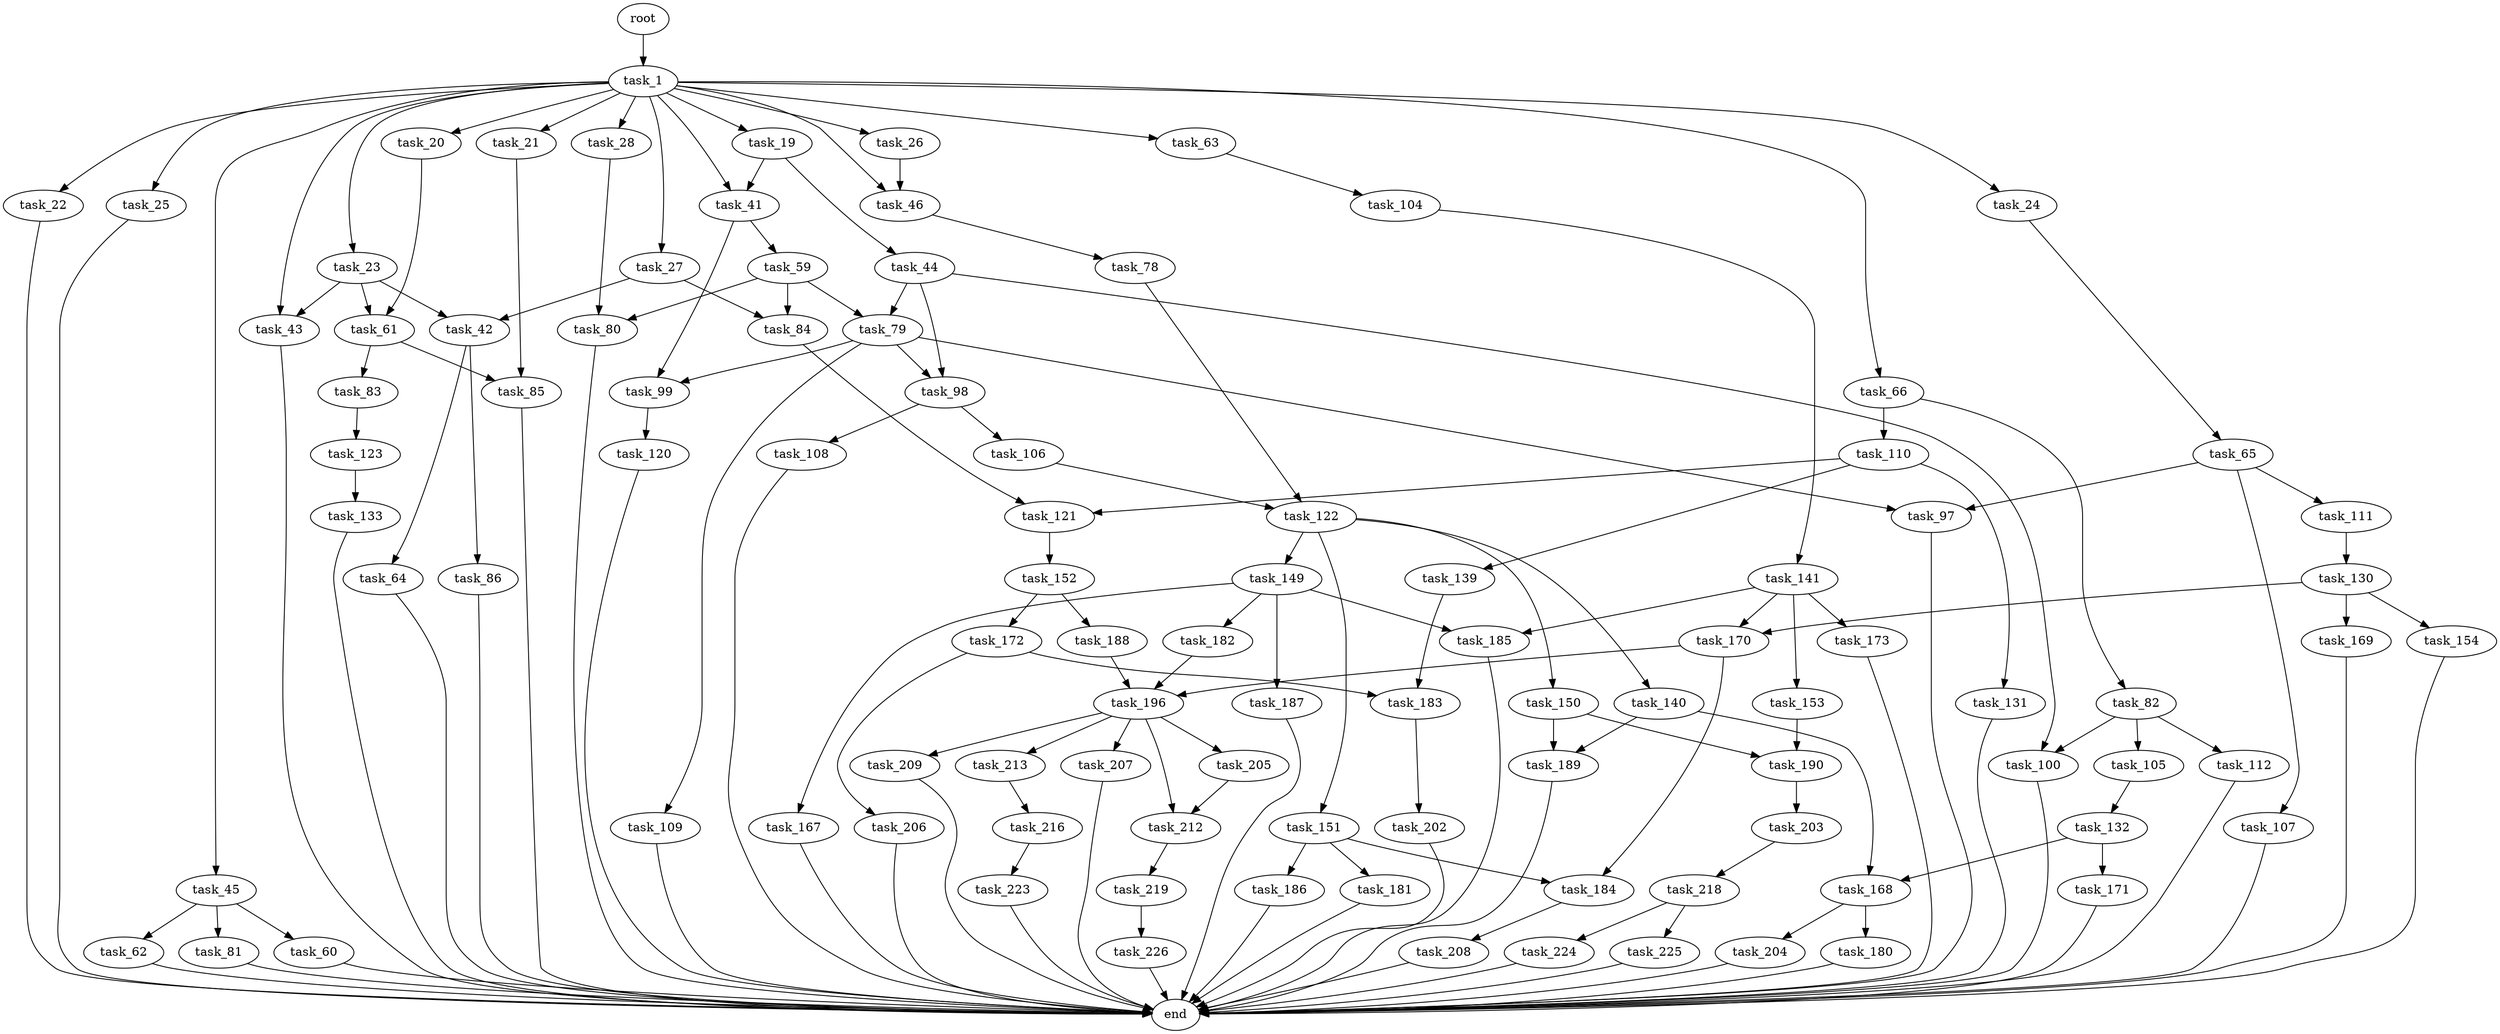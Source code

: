 digraph G {
  root [size="0.000000"];
  task_1 [size="7041910336.000000"];
  task_19 [size="13921423859.000000"];
  task_20 [size="231928233984.000000"];
  task_21 [size="28991029248.000000"];
  task_22 [size="150382019053.000000"];
  task_23 [size="2761971658.000000"];
  task_24 [size="2447533808.000000"];
  task_25 [size="1193337839130.000000"];
  task_26 [size="21096453941.000000"];
  task_27 [size="1261932505725.000000"];
  task_28 [size="45818284073.000000"];
  task_41 [size="68719476736.000000"];
  task_42 [size="14719472272.000000"];
  task_43 [size="4836263152.000000"];
  task_44 [size="782757789696.000000"];
  task_45 [size="134217728000.000000"];
  task_46 [size="11380928116.000000"];
  task_59 [size="3552479624.000000"];
  task_60 [size="14305425153.000000"];
  task_61 [size="3523654898.000000"];
  task_62 [size="782757789696.000000"];
  task_63 [size="549755813888.000000"];
  task_64 [size="8589934592.000000"];
  task_65 [size="28991029248.000000"];
  task_66 [size="13207943744.000000"];
  task_78 [size="134217728000.000000"];
  task_79 [size="368293445632.000000"];
  task_80 [size="8589934592.000000"];
  task_81 [size="212565714172.000000"];
  task_82 [size="68719476736.000000"];
  task_83 [size="36595559254.000000"];
  task_84 [size="134217728000.000000"];
  task_85 [size="9753736791.000000"];
  task_86 [size="274378198920.000000"];
  task_97 [size="504680119.000000"];
  task_98 [size="1073741824000.000000"];
  task_99 [size="368293445632.000000"];
  task_100 [size="754264414334.000000"];
  task_104 [size="4170941069.000000"];
  task_105 [size="12589262829.000000"];
  task_106 [size="42200379578.000000"];
  task_107 [size="28991029248.000000"];
  task_108 [size="764999388.000000"];
  task_109 [size="782757789696.000000"];
  task_110 [size="11535898140.000000"];
  task_111 [size="549755813888.000000"];
  task_112 [size="5674545444.000000"];
  task_120 [size="49333737550.000000"];
  task_121 [size="28762324175.000000"];
  task_122 [size="68719476736.000000"];
  task_123 [size="50606305884.000000"];
  task_130 [size="8589934592.000000"];
  task_131 [size="68719476736.000000"];
  task_132 [size="1073741824000.000000"];
  task_133 [size="68719476736.000000"];
  task_139 [size="462413754316.000000"];
  task_140 [size="368293445632.000000"];
  task_141 [size="16900759281.000000"];
  task_149 [size="1073741824000.000000"];
  task_150 [size="25979789438.000000"];
  task_151 [size="8515006236.000000"];
  task_152 [size="8177762984.000000"];
  task_153 [size="68719476736.000000"];
  task_154 [size="134217728000.000000"];
  task_167 [size="1221615144.000000"];
  task_168 [size="110080709759.000000"];
  task_169 [size="68719476736.000000"];
  task_170 [size="30997227706.000000"];
  task_171 [size="584120879978.000000"];
  task_172 [size="68719476736.000000"];
  task_173 [size="368293445632.000000"];
  task_180 [size="152074565843.000000"];
  task_181 [size="174323211148.000000"];
  task_182 [size="231928233984.000000"];
  task_183 [size="109063935386.000000"];
  task_184 [size="5241484505.000000"];
  task_185 [size="409232559.000000"];
  task_186 [size="1221681323.000000"];
  task_187 [size="12257291039.000000"];
  task_188 [size="90667541174.000000"];
  task_189 [size="79991429161.000000"];
  task_190 [size="3222580106.000000"];
  task_196 [size="195558841610.000000"];
  task_202 [size="231928233984.000000"];
  task_203 [size="368293445632.000000"];
  task_204 [size="68719476736.000000"];
  task_205 [size="177584974000.000000"];
  task_206 [size="621895233456.000000"];
  task_207 [size="46384775967.000000"];
  task_208 [size="506707392073.000000"];
  task_209 [size="277484510028.000000"];
  task_212 [size="29185664661.000000"];
  task_213 [size="9047036630.000000"];
  task_216 [size="6511350932.000000"];
  task_218 [size="269154436277.000000"];
  task_219 [size="154640987781.000000"];
  task_223 [size="16351855914.000000"];
  task_224 [size="84219326810.000000"];
  task_225 [size="13834788465.000000"];
  task_226 [size="172352096620.000000"];
  end [size="0.000000"];

  root -> task_1 [size="1.000000"];
  task_1 -> task_19 [size="33554432.000000"];
  task_1 -> task_20 [size="33554432.000000"];
  task_1 -> task_21 [size="33554432.000000"];
  task_1 -> task_22 [size="33554432.000000"];
  task_1 -> task_23 [size="33554432.000000"];
  task_1 -> task_24 [size="33554432.000000"];
  task_1 -> task_25 [size="33554432.000000"];
  task_1 -> task_26 [size="33554432.000000"];
  task_1 -> task_27 [size="33554432.000000"];
  task_1 -> task_28 [size="33554432.000000"];
  task_1 -> task_41 [size="33554432.000000"];
  task_1 -> task_43 [size="33554432.000000"];
  task_1 -> task_45 [size="33554432.000000"];
  task_1 -> task_46 [size="33554432.000000"];
  task_1 -> task_63 [size="33554432.000000"];
  task_1 -> task_66 [size="33554432.000000"];
  task_19 -> task_41 [size="838860800.000000"];
  task_19 -> task_44 [size="838860800.000000"];
  task_20 -> task_61 [size="301989888.000000"];
  task_21 -> task_85 [size="75497472.000000"];
  task_22 -> end [size="1.000000"];
  task_23 -> task_42 [size="75497472.000000"];
  task_23 -> task_43 [size="75497472.000000"];
  task_23 -> task_61 [size="75497472.000000"];
  task_24 -> task_65 [size="75497472.000000"];
  task_25 -> end [size="1.000000"];
  task_26 -> task_46 [size="411041792.000000"];
  task_27 -> task_42 [size="838860800.000000"];
  task_27 -> task_84 [size="838860800.000000"];
  task_28 -> task_80 [size="33554432.000000"];
  task_41 -> task_59 [size="134217728.000000"];
  task_41 -> task_99 [size="134217728.000000"];
  task_42 -> task_64 [size="411041792.000000"];
  task_42 -> task_86 [size="411041792.000000"];
  task_43 -> end [size="1.000000"];
  task_44 -> task_79 [size="679477248.000000"];
  task_44 -> task_98 [size="679477248.000000"];
  task_44 -> task_100 [size="679477248.000000"];
  task_45 -> task_60 [size="209715200.000000"];
  task_45 -> task_62 [size="209715200.000000"];
  task_45 -> task_81 [size="209715200.000000"];
  task_46 -> task_78 [size="838860800.000000"];
  task_59 -> task_79 [size="209715200.000000"];
  task_59 -> task_80 [size="209715200.000000"];
  task_59 -> task_84 [size="209715200.000000"];
  task_60 -> end [size="1.000000"];
  task_61 -> task_83 [size="134217728.000000"];
  task_61 -> task_85 [size="134217728.000000"];
  task_62 -> end [size="1.000000"];
  task_63 -> task_104 [size="536870912.000000"];
  task_64 -> end [size="1.000000"];
  task_65 -> task_97 [size="75497472.000000"];
  task_65 -> task_107 [size="75497472.000000"];
  task_65 -> task_111 [size="75497472.000000"];
  task_66 -> task_82 [size="33554432.000000"];
  task_66 -> task_110 [size="33554432.000000"];
  task_78 -> task_122 [size="209715200.000000"];
  task_79 -> task_97 [size="411041792.000000"];
  task_79 -> task_98 [size="411041792.000000"];
  task_79 -> task_99 [size="411041792.000000"];
  task_79 -> task_109 [size="411041792.000000"];
  task_80 -> end [size="1.000000"];
  task_81 -> end [size="1.000000"];
  task_82 -> task_100 [size="134217728.000000"];
  task_82 -> task_105 [size="134217728.000000"];
  task_82 -> task_112 [size="134217728.000000"];
  task_83 -> task_123 [size="679477248.000000"];
  task_84 -> task_121 [size="209715200.000000"];
  task_85 -> end [size="1.000000"];
  task_86 -> end [size="1.000000"];
  task_97 -> end [size="1.000000"];
  task_98 -> task_106 [size="838860800.000000"];
  task_98 -> task_108 [size="838860800.000000"];
  task_99 -> task_120 [size="411041792.000000"];
  task_100 -> end [size="1.000000"];
  task_104 -> task_141 [size="411041792.000000"];
  task_105 -> task_132 [size="209715200.000000"];
  task_106 -> task_122 [size="75497472.000000"];
  task_107 -> end [size="1.000000"];
  task_108 -> end [size="1.000000"];
  task_109 -> end [size="1.000000"];
  task_110 -> task_121 [size="33554432.000000"];
  task_110 -> task_131 [size="33554432.000000"];
  task_110 -> task_139 [size="33554432.000000"];
  task_111 -> task_130 [size="536870912.000000"];
  task_112 -> end [size="1.000000"];
  task_120 -> end [size="1.000000"];
  task_121 -> task_152 [size="838860800.000000"];
  task_122 -> task_140 [size="134217728.000000"];
  task_122 -> task_149 [size="134217728.000000"];
  task_122 -> task_150 [size="134217728.000000"];
  task_122 -> task_151 [size="134217728.000000"];
  task_123 -> task_133 [size="134217728.000000"];
  task_130 -> task_154 [size="33554432.000000"];
  task_130 -> task_169 [size="33554432.000000"];
  task_130 -> task_170 [size="33554432.000000"];
  task_131 -> end [size="1.000000"];
  task_132 -> task_168 [size="838860800.000000"];
  task_132 -> task_171 [size="838860800.000000"];
  task_133 -> end [size="1.000000"];
  task_139 -> task_183 [size="301989888.000000"];
  task_140 -> task_168 [size="411041792.000000"];
  task_140 -> task_189 [size="411041792.000000"];
  task_141 -> task_153 [size="301989888.000000"];
  task_141 -> task_170 [size="301989888.000000"];
  task_141 -> task_173 [size="301989888.000000"];
  task_141 -> task_185 [size="301989888.000000"];
  task_149 -> task_167 [size="838860800.000000"];
  task_149 -> task_182 [size="838860800.000000"];
  task_149 -> task_185 [size="838860800.000000"];
  task_149 -> task_187 [size="838860800.000000"];
  task_150 -> task_189 [size="33554432.000000"];
  task_150 -> task_190 [size="33554432.000000"];
  task_151 -> task_181 [size="411041792.000000"];
  task_151 -> task_184 [size="411041792.000000"];
  task_151 -> task_186 [size="411041792.000000"];
  task_152 -> task_172 [size="134217728.000000"];
  task_152 -> task_188 [size="134217728.000000"];
  task_153 -> task_190 [size="134217728.000000"];
  task_154 -> end [size="1.000000"];
  task_167 -> end [size="1.000000"];
  task_168 -> task_180 [size="75497472.000000"];
  task_168 -> task_204 [size="75497472.000000"];
  task_169 -> end [size="1.000000"];
  task_170 -> task_184 [size="536870912.000000"];
  task_170 -> task_196 [size="536870912.000000"];
  task_171 -> end [size="1.000000"];
  task_172 -> task_183 [size="134217728.000000"];
  task_172 -> task_206 [size="134217728.000000"];
  task_173 -> end [size="1.000000"];
  task_180 -> end [size="1.000000"];
  task_181 -> end [size="1.000000"];
  task_182 -> task_196 [size="301989888.000000"];
  task_183 -> task_202 [size="134217728.000000"];
  task_184 -> task_208 [size="209715200.000000"];
  task_185 -> end [size="1.000000"];
  task_186 -> end [size="1.000000"];
  task_187 -> end [size="1.000000"];
  task_188 -> task_196 [size="209715200.000000"];
  task_189 -> end [size="1.000000"];
  task_190 -> task_203 [size="75497472.000000"];
  task_196 -> task_205 [size="209715200.000000"];
  task_196 -> task_207 [size="209715200.000000"];
  task_196 -> task_209 [size="209715200.000000"];
  task_196 -> task_212 [size="209715200.000000"];
  task_196 -> task_213 [size="209715200.000000"];
  task_202 -> end [size="1.000000"];
  task_203 -> task_218 [size="411041792.000000"];
  task_204 -> end [size="1.000000"];
  task_205 -> task_212 [size="134217728.000000"];
  task_206 -> end [size="1.000000"];
  task_207 -> end [size="1.000000"];
  task_208 -> end [size="1.000000"];
  task_209 -> end [size="1.000000"];
  task_212 -> task_219 [size="75497472.000000"];
  task_213 -> task_216 [size="838860800.000000"];
  task_216 -> task_223 [size="209715200.000000"];
  task_218 -> task_224 [size="209715200.000000"];
  task_218 -> task_225 [size="209715200.000000"];
  task_219 -> task_226 [size="134217728.000000"];
  task_223 -> end [size="1.000000"];
  task_224 -> end [size="1.000000"];
  task_225 -> end [size="1.000000"];
  task_226 -> end [size="1.000000"];
}
